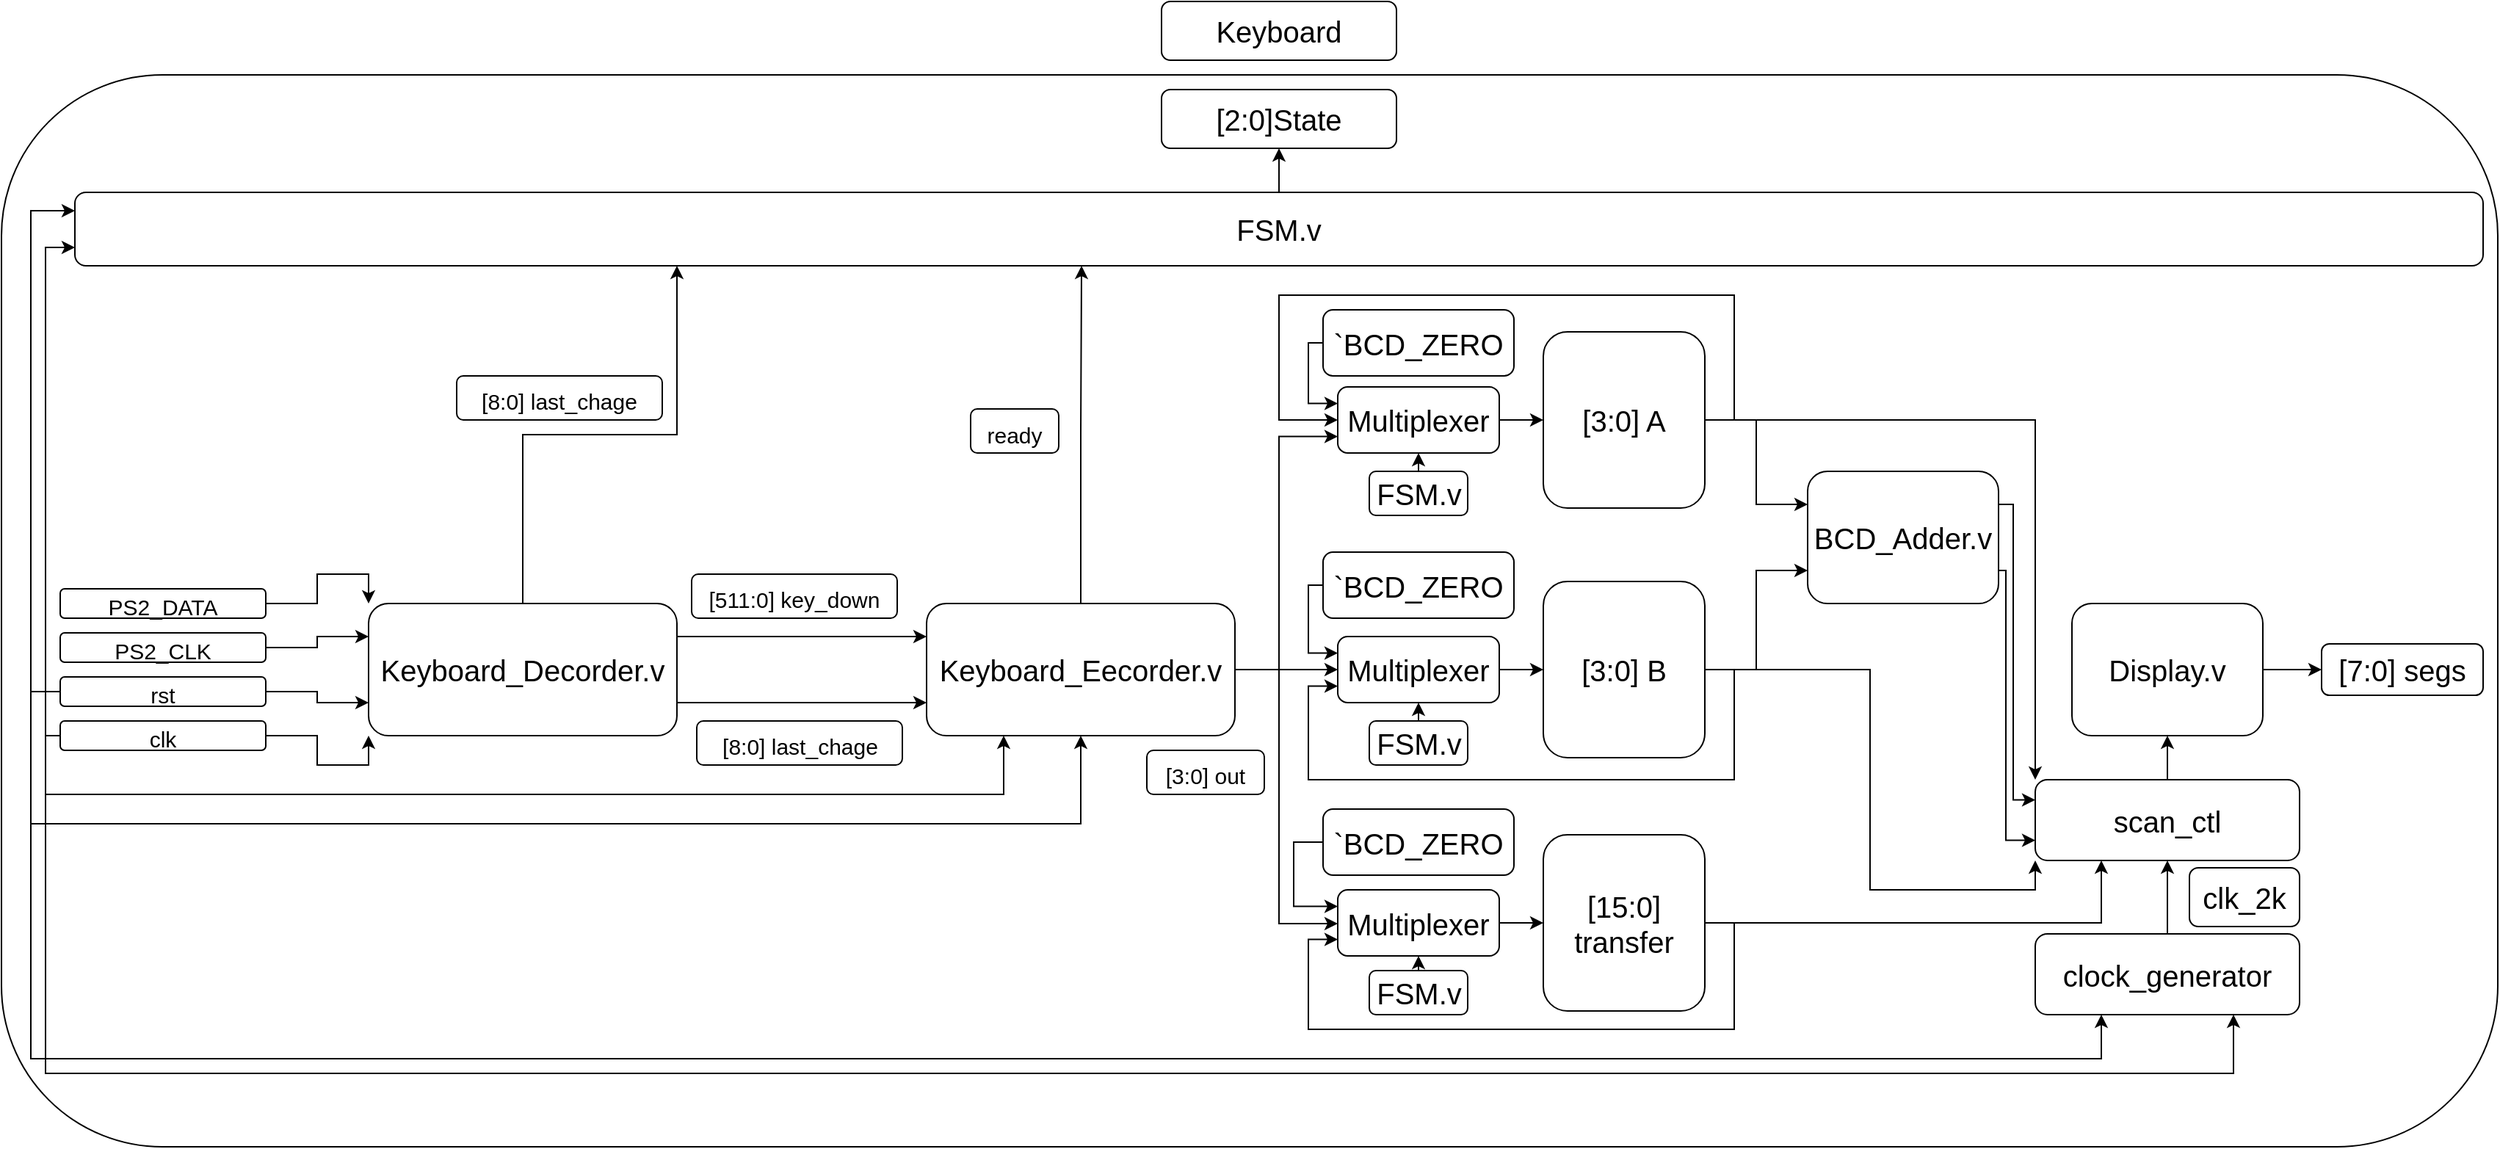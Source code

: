 <mxfile version="18.0.1" type="github">
  <diagram id="o0b56JG1AcnA72oKHUyq" name="Page-1">
    <mxGraphModel dx="1798" dy="1597" grid="1" gridSize="10" guides="1" tooltips="1" connect="1" arrows="1" fold="1" page="1" pageScale="1" pageWidth="827" pageHeight="1169" math="0" shadow="0">
      <root>
        <mxCell id="0" />
        <mxCell id="1" parent="0" />
        <mxCell id="_U27fIDiTF--o4IusmVi-1" value="" style="rounded=1;whiteSpace=wrap;html=1;fontSize=20;" parent="1" vertex="1">
          <mxGeometry x="-130" y="-240" width="1700" height="730" as="geometry" />
        </mxCell>
        <mxCell id="_U27fIDiTF--o4IusmVi-2" style="edgeStyle=orthogonalEdgeStyle;rounded=0;orthogonalLoop=1;jettySize=auto;html=1;exitX=1;exitY=0.25;exitDx=0;exitDy=0;entryX=0;entryY=0.25;entryDx=0;entryDy=0;fontSize=20;" parent="1" source="_U27fIDiTF--o4IusmVi-5" target="_U27fIDiTF--o4IusmVi-9" edge="1">
          <mxGeometry relative="1" as="geometry" />
        </mxCell>
        <mxCell id="_U27fIDiTF--o4IusmVi-3" style="edgeStyle=orthogonalEdgeStyle;rounded=0;orthogonalLoop=1;jettySize=auto;html=1;exitX=1;exitY=0.75;exitDx=0;exitDy=0;entryX=0;entryY=0.75;entryDx=0;entryDy=0;fontSize=20;" parent="1" source="_U27fIDiTF--o4IusmVi-5" target="_U27fIDiTF--o4IusmVi-9" edge="1">
          <mxGeometry relative="1" as="geometry" />
        </mxCell>
        <mxCell id="_U27fIDiTF--o4IusmVi-4" style="edgeStyle=orthogonalEdgeStyle;rounded=0;orthogonalLoop=1;jettySize=auto;html=1;exitX=0.5;exitY=0;exitDx=0;exitDy=0;entryX=0.25;entryY=1;entryDx=0;entryDy=0;fontSize=20;" parent="1" source="_U27fIDiTF--o4IusmVi-5" target="_U27fIDiTF--o4IusmVi-68" edge="1">
          <mxGeometry relative="1" as="geometry" />
        </mxCell>
        <mxCell id="_U27fIDiTF--o4IusmVi-5" value="&lt;font style=&quot;font-size: 20px&quot;&gt;Keyboard_Decorder.v&lt;/font&gt;" style="rounded=1;whiteSpace=wrap;html=1;" parent="1" vertex="1">
          <mxGeometry x="120" y="120" width="210" height="90" as="geometry" />
        </mxCell>
        <mxCell id="_U27fIDiTF--o4IusmVi-6" style="edgeStyle=orthogonalEdgeStyle;rounded=0;orthogonalLoop=1;jettySize=auto;html=1;exitX=1;exitY=0.5;exitDx=0;exitDy=0;entryX=0;entryY=0.75;entryDx=0;entryDy=0;fontSize=20;" parent="1" source="_U27fIDiTF--o4IusmVi-9" target="_U27fIDiTF--o4IusmVi-30" edge="1">
          <mxGeometry relative="1" as="geometry">
            <Array as="points">
              <mxPoint x="740" y="165" />
              <mxPoint x="740" y="6" />
            </Array>
          </mxGeometry>
        </mxCell>
        <mxCell id="_U27fIDiTF--o4IusmVi-7" style="edgeStyle=orthogonalEdgeStyle;rounded=0;orthogonalLoop=1;jettySize=auto;html=1;exitX=1;exitY=0.5;exitDx=0;exitDy=0;entryX=0;entryY=0.5;entryDx=0;entryDy=0;fontSize=20;" parent="1" source="_U27fIDiTF--o4IusmVi-9" target="_U27fIDiTF--o4IusmVi-45" edge="1">
          <mxGeometry relative="1" as="geometry" />
        </mxCell>
        <mxCell id="_U27fIDiTF--o4IusmVi-8" style="edgeStyle=orthogonalEdgeStyle;rounded=0;orthogonalLoop=1;jettySize=auto;html=1;exitX=1;exitY=0.5;exitDx=0;exitDy=0;fontSize=20;entryX=0;entryY=0.5;entryDx=0;entryDy=0;" parent="1" source="_U27fIDiTF--o4IusmVi-9" target="_U27fIDiTF--o4IusmVi-49" edge="1">
          <mxGeometry relative="1" as="geometry">
            <mxPoint x="770" y="300" as="targetPoint" />
            <Array as="points">
              <mxPoint x="740" y="165" />
              <mxPoint x="740" y="338" />
              <mxPoint x="780" y="338" />
            </Array>
          </mxGeometry>
        </mxCell>
        <mxCell id="GoAVf6C0MJKYFuAMc9wp-1" style="edgeStyle=orthogonalEdgeStyle;rounded=0;orthogonalLoop=1;jettySize=auto;html=1;exitX=0.5;exitY=0;exitDx=0;exitDy=0;entryX=0.418;entryY=1;entryDx=0;entryDy=0;entryPerimeter=0;" edge="1" parent="1" source="_U27fIDiTF--o4IusmVi-9" target="_U27fIDiTF--o4IusmVi-68">
          <mxGeometry relative="1" as="geometry" />
        </mxCell>
        <mxCell id="_U27fIDiTF--o4IusmVi-9" value="&lt;span style=&quot;font-size: 20px&quot;&gt;Keyboard_Eecorder.v&lt;/span&gt;" style="whiteSpace=wrap;html=1;rounded=1;" parent="1" vertex="1">
          <mxGeometry x="500" y="120" width="210" height="90" as="geometry" />
        </mxCell>
        <mxCell id="_U27fIDiTF--o4IusmVi-10" value="&lt;font style=&quot;font-size: 15px&quot;&gt;[511:0] key_down&lt;/font&gt;" style="rounded=1;whiteSpace=wrap;html=1;fontSize=20;" parent="1" vertex="1">
          <mxGeometry x="340" y="100" width="140" height="30" as="geometry" />
        </mxCell>
        <mxCell id="_U27fIDiTF--o4IusmVi-11" value="&lt;font style=&quot;font-size: 15px&quot;&gt;[8:0] last_chage&lt;/font&gt;" style="rounded=1;whiteSpace=wrap;html=1;fontSize=20;" parent="1" vertex="1">
          <mxGeometry x="343.5" y="200" width="140" height="30" as="geometry" />
        </mxCell>
        <mxCell id="_U27fIDiTF--o4IusmVi-12" style="edgeStyle=orthogonalEdgeStyle;rounded=0;orthogonalLoop=1;jettySize=auto;html=1;exitX=1;exitY=0.5;exitDx=0;exitDy=0;entryX=0;entryY=0;entryDx=0;entryDy=0;fontSize=15;" parent="1" source="_U27fIDiTF--o4IusmVi-13" target="_U27fIDiTF--o4IusmVi-5" edge="1">
          <mxGeometry relative="1" as="geometry" />
        </mxCell>
        <mxCell id="_U27fIDiTF--o4IusmVi-13" value="&lt;span style=&quot;font-size: 15px&quot;&gt;PS2_DATA&lt;/span&gt;" style="rounded=1;whiteSpace=wrap;html=1;fontSize=20;" parent="1" vertex="1">
          <mxGeometry x="-90" y="110" width="140" height="20" as="geometry" />
        </mxCell>
        <mxCell id="_U27fIDiTF--o4IusmVi-14" style="edgeStyle=orthogonalEdgeStyle;rounded=0;orthogonalLoop=1;jettySize=auto;html=1;exitX=1;exitY=0.5;exitDx=0;exitDy=0;entryX=0;entryY=0.25;entryDx=0;entryDy=0;fontSize=15;" parent="1" source="_U27fIDiTF--o4IusmVi-15" target="_U27fIDiTF--o4IusmVi-5" edge="1">
          <mxGeometry relative="1" as="geometry" />
        </mxCell>
        <mxCell id="_U27fIDiTF--o4IusmVi-15" value="&lt;span style=&quot;font-size: 15px&quot;&gt;PS2_CLK&lt;/span&gt;" style="rounded=1;whiteSpace=wrap;html=1;fontSize=20;" parent="1" vertex="1">
          <mxGeometry x="-90" y="140" width="140" height="20" as="geometry" />
        </mxCell>
        <mxCell id="_U27fIDiTF--o4IusmVi-16" style="edgeStyle=orthogonalEdgeStyle;rounded=0;orthogonalLoop=1;jettySize=auto;html=1;exitX=1;exitY=0.5;exitDx=0;exitDy=0;entryX=0;entryY=0.75;entryDx=0;entryDy=0;fontSize=15;" parent="1" source="_U27fIDiTF--o4IusmVi-20" target="_U27fIDiTF--o4IusmVi-5" edge="1">
          <mxGeometry relative="1" as="geometry" />
        </mxCell>
        <mxCell id="_U27fIDiTF--o4IusmVi-17" style="edgeStyle=orthogonalEdgeStyle;rounded=0;orthogonalLoop=1;jettySize=auto;html=1;exitX=0;exitY=0.5;exitDx=0;exitDy=0;entryX=0.5;entryY=1;entryDx=0;entryDy=0;fontSize=15;" parent="1" source="_U27fIDiTF--o4IusmVi-20" target="_U27fIDiTF--o4IusmVi-9" edge="1">
          <mxGeometry relative="1" as="geometry">
            <Array as="points">
              <mxPoint x="-110" y="180" />
              <mxPoint x="-110" y="270" />
              <mxPoint x="605" y="270" />
            </Array>
          </mxGeometry>
        </mxCell>
        <mxCell id="_U27fIDiTF--o4IusmVi-18" style="edgeStyle=orthogonalEdgeStyle;rounded=0;orthogonalLoop=1;jettySize=auto;html=1;exitX=0;exitY=0.5;exitDx=0;exitDy=0;entryX=0.25;entryY=1;entryDx=0;entryDy=0;fontSize=20;" parent="1" source="_U27fIDiTF--o4IusmVi-20" target="_U27fIDiTF--o4IusmVi-61" edge="1">
          <mxGeometry relative="1" as="geometry">
            <Array as="points">
              <mxPoint x="-110" y="180" />
              <mxPoint x="-110" y="430" />
              <mxPoint x="1300" y="430" />
            </Array>
          </mxGeometry>
        </mxCell>
        <mxCell id="_U27fIDiTF--o4IusmVi-19" style="edgeStyle=orthogonalEdgeStyle;rounded=0;orthogonalLoop=1;jettySize=auto;html=1;exitX=0;exitY=0.5;exitDx=0;exitDy=0;entryX=0;entryY=0.25;entryDx=0;entryDy=0;fontSize=20;" parent="1" source="_U27fIDiTF--o4IusmVi-20" target="_U27fIDiTF--o4IusmVi-68" edge="1">
          <mxGeometry relative="1" as="geometry" />
        </mxCell>
        <mxCell id="_U27fIDiTF--o4IusmVi-20" value="&lt;span style=&quot;font-size: 15px&quot;&gt;rst&lt;/span&gt;" style="rounded=1;whiteSpace=wrap;html=1;fontSize=20;" parent="1" vertex="1">
          <mxGeometry x="-90" y="170" width="140" height="20" as="geometry" />
        </mxCell>
        <mxCell id="_U27fIDiTF--o4IusmVi-21" style="edgeStyle=orthogonalEdgeStyle;rounded=0;orthogonalLoop=1;jettySize=auto;html=1;exitX=1;exitY=0.5;exitDx=0;exitDy=0;entryX=0;entryY=1;entryDx=0;entryDy=0;fontSize=15;" parent="1" source="_U27fIDiTF--o4IusmVi-25" target="_U27fIDiTF--o4IusmVi-5" edge="1">
          <mxGeometry relative="1" as="geometry" />
        </mxCell>
        <mxCell id="_U27fIDiTF--o4IusmVi-22" style="edgeStyle=orthogonalEdgeStyle;rounded=0;orthogonalLoop=1;jettySize=auto;html=1;exitX=0;exitY=0.5;exitDx=0;exitDy=0;entryX=0.25;entryY=1;entryDx=0;entryDy=0;fontSize=15;" parent="1" source="_U27fIDiTF--o4IusmVi-25" target="_U27fIDiTF--o4IusmVi-9" edge="1">
          <mxGeometry relative="1" as="geometry">
            <Array as="points">
              <mxPoint x="-100" y="210" />
              <mxPoint x="-100" y="250" />
              <mxPoint x="553" y="250" />
            </Array>
          </mxGeometry>
        </mxCell>
        <mxCell id="_U27fIDiTF--o4IusmVi-23" style="edgeStyle=orthogonalEdgeStyle;rounded=0;orthogonalLoop=1;jettySize=auto;html=1;exitX=0;exitY=0.5;exitDx=0;exitDy=0;fontSize=20;entryX=0.75;entryY=1;entryDx=0;entryDy=0;" parent="1" source="_U27fIDiTF--o4IusmVi-25" target="_U27fIDiTF--o4IusmVi-61" edge="1">
          <mxGeometry relative="1" as="geometry">
            <mxPoint x="1345" y="723.491" as="targetPoint" />
            <Array as="points">
              <mxPoint x="-100" y="210" />
              <mxPoint x="-100" y="440" />
              <mxPoint x="1390" y="440" />
            </Array>
          </mxGeometry>
        </mxCell>
        <mxCell id="_U27fIDiTF--o4IusmVi-24" style="edgeStyle=orthogonalEdgeStyle;rounded=0;orthogonalLoop=1;jettySize=auto;html=1;exitX=0;exitY=0.5;exitDx=0;exitDy=0;entryX=0;entryY=0.75;entryDx=0;entryDy=0;fontSize=20;" parent="1" source="_U27fIDiTF--o4IusmVi-25" target="_U27fIDiTF--o4IusmVi-68" edge="1">
          <mxGeometry relative="1" as="geometry">
            <Array as="points">
              <mxPoint x="-100" y="210" />
              <mxPoint x="-100" y="-122" />
            </Array>
          </mxGeometry>
        </mxCell>
        <mxCell id="_U27fIDiTF--o4IusmVi-25" value="&lt;span style=&quot;font-size: 15px&quot;&gt;clk&lt;/span&gt;" style="rounded=1;whiteSpace=wrap;html=1;fontSize=20;" parent="1" vertex="1">
          <mxGeometry x="-90" y="200" width="140" height="20" as="geometry" />
        </mxCell>
        <mxCell id="_U27fIDiTF--o4IusmVi-26" value="" style="edgeStyle=orthogonalEdgeStyle;rounded=0;orthogonalLoop=1;jettySize=auto;html=1;fontSize=20;" parent="1" source="_U27fIDiTF--o4IusmVi-27" target="_U27fIDiTF--o4IusmVi-28" edge="1">
          <mxGeometry relative="1" as="geometry" />
        </mxCell>
        <mxCell id="_U27fIDiTF--o4IusmVi-27" value="&lt;font style=&quot;font-size: 20px&quot;&gt;Display.v&lt;/font&gt;" style="whiteSpace=wrap;html=1;rounded=1;" parent="1" vertex="1">
          <mxGeometry x="1280" y="120" width="130" height="90" as="geometry" />
        </mxCell>
        <mxCell id="_U27fIDiTF--o4IusmVi-28" value="&lt;font style=&quot;font-size: 20px&quot;&gt;[7:0] segs&lt;/font&gt;" style="whiteSpace=wrap;html=1;rounded=1;" parent="1" vertex="1">
          <mxGeometry x="1450" y="147.5" width="110" height="35" as="geometry" />
        </mxCell>
        <mxCell id="_U27fIDiTF--o4IusmVi-29" style="edgeStyle=orthogonalEdgeStyle;rounded=0;orthogonalLoop=1;jettySize=auto;html=1;exitX=1;exitY=0.5;exitDx=0;exitDy=0;entryX=0;entryY=0.5;entryDx=0;entryDy=0;fontSize=20;" parent="1" source="_U27fIDiTF--o4IusmVi-30" target="_U27fIDiTF--o4IusmVi-34" edge="1">
          <mxGeometry relative="1" as="geometry" />
        </mxCell>
        <mxCell id="_U27fIDiTF--o4IusmVi-30" value="Multiplexer" style="rounded=1;whiteSpace=wrap;html=1;fontSize=20;" parent="1" vertex="1">
          <mxGeometry x="780" y="-27.5" width="110" height="45" as="geometry" />
        </mxCell>
        <mxCell id="_U27fIDiTF--o4IusmVi-31" style="edgeStyle=orthogonalEdgeStyle;rounded=0;orthogonalLoop=1;jettySize=auto;html=1;exitX=1;exitY=0.5;exitDx=0;exitDy=0;entryX=0;entryY=0.5;entryDx=0;entryDy=0;fontSize=20;" parent="1" source="_U27fIDiTF--o4IusmVi-34" target="_U27fIDiTF--o4IusmVi-30" edge="1">
          <mxGeometry relative="1" as="geometry">
            <Array as="points">
              <mxPoint x="1050" y="-5" />
              <mxPoint x="1050" y="-90" />
              <mxPoint x="740" y="-90" />
              <mxPoint x="740" y="-5" />
            </Array>
          </mxGeometry>
        </mxCell>
        <mxCell id="_U27fIDiTF--o4IusmVi-32" style="edgeStyle=orthogonalEdgeStyle;rounded=0;orthogonalLoop=1;jettySize=auto;html=1;exitX=1;exitY=0.5;exitDx=0;exitDy=0;entryX=0;entryY=0.25;entryDx=0;entryDy=0;fontSize=20;" parent="1" source="_U27fIDiTF--o4IusmVi-34" target="_U27fIDiTF--o4IusmVi-59" edge="1">
          <mxGeometry relative="1" as="geometry" />
        </mxCell>
        <mxCell id="_U27fIDiTF--o4IusmVi-33" style="edgeStyle=orthogonalEdgeStyle;rounded=0;orthogonalLoop=1;jettySize=auto;html=1;exitX=1;exitY=0.5;exitDx=0;exitDy=0;entryX=0;entryY=0;entryDx=0;entryDy=0;fontSize=20;" parent="1" source="_U27fIDiTF--o4IusmVi-34" target="_U27fIDiTF--o4IusmVi-64" edge="1">
          <mxGeometry relative="1" as="geometry" />
        </mxCell>
        <mxCell id="_U27fIDiTF--o4IusmVi-34" value="[3:0] A" style="rounded=1;whiteSpace=wrap;html=1;fontSize=20;" parent="1" vertex="1">
          <mxGeometry x="920" y="-65" width="110" height="120" as="geometry" />
        </mxCell>
        <mxCell id="_U27fIDiTF--o4IusmVi-35" style="edgeStyle=orthogonalEdgeStyle;rounded=0;orthogonalLoop=1;jettySize=auto;html=1;exitX=1;exitY=0.5;exitDx=0;exitDy=0;entryX=0;entryY=0.75;entryDx=0;entryDy=0;fontSize=20;" parent="1" source="_U27fIDiTF--o4IusmVi-38" target="_U27fIDiTF--o4IusmVi-45" edge="1">
          <mxGeometry relative="1" as="geometry">
            <Array as="points">
              <mxPoint x="1050" y="165" />
              <mxPoint x="1050" y="240" />
              <mxPoint x="760" y="240" />
              <mxPoint x="760" y="176" />
            </Array>
          </mxGeometry>
        </mxCell>
        <mxCell id="_U27fIDiTF--o4IusmVi-36" style="edgeStyle=orthogonalEdgeStyle;rounded=0;orthogonalLoop=1;jettySize=auto;html=1;exitX=1;exitY=0.5;exitDx=0;exitDy=0;entryX=0;entryY=0.75;entryDx=0;entryDy=0;fontSize=20;" parent="1" source="_U27fIDiTF--o4IusmVi-38" target="_U27fIDiTF--o4IusmVi-59" edge="1">
          <mxGeometry relative="1" as="geometry" />
        </mxCell>
        <mxCell id="_U27fIDiTF--o4IusmVi-37" style="edgeStyle=orthogonalEdgeStyle;rounded=0;orthogonalLoop=1;jettySize=auto;html=1;exitX=1;exitY=0.5;exitDx=0;exitDy=0;entryX=0;entryY=1;entryDx=0;entryDy=0;fontSize=20;" parent="1" source="_U27fIDiTF--o4IusmVi-38" target="_U27fIDiTF--o4IusmVi-64" edge="1">
          <mxGeometry relative="1" as="geometry" />
        </mxCell>
        <mxCell id="_U27fIDiTF--o4IusmVi-38" value="[3:0] B" style="rounded=1;whiteSpace=wrap;html=1;fontSize=20;" parent="1" vertex="1">
          <mxGeometry x="920" y="105" width="110" height="120" as="geometry" />
        </mxCell>
        <mxCell id="_U27fIDiTF--o4IusmVi-39" style="edgeStyle=orthogonalEdgeStyle;rounded=0;orthogonalLoop=1;jettySize=auto;html=1;exitX=1;exitY=0.5;exitDx=0;exitDy=0;fontSize=20;entryX=0;entryY=0.75;entryDx=0;entryDy=0;" parent="1" source="_U27fIDiTF--o4IusmVi-41" target="_U27fIDiTF--o4IusmVi-49" edge="1">
          <mxGeometry relative="1" as="geometry">
            <mxPoint x="760" y="370" as="targetPoint" />
            <Array as="points">
              <mxPoint x="1050" y="337" />
              <mxPoint x="1050" y="410" />
              <mxPoint x="760" y="410" />
              <mxPoint x="760" y="349" />
            </Array>
          </mxGeometry>
        </mxCell>
        <mxCell id="_U27fIDiTF--o4IusmVi-40" style="edgeStyle=orthogonalEdgeStyle;rounded=0;orthogonalLoop=1;jettySize=auto;html=1;exitX=1;exitY=0.5;exitDx=0;exitDy=0;entryX=0.25;entryY=1;entryDx=0;entryDy=0;fontSize=20;" parent="1" source="_U27fIDiTF--o4IusmVi-41" target="_U27fIDiTF--o4IusmVi-64" edge="1">
          <mxGeometry relative="1" as="geometry" />
        </mxCell>
        <mxCell id="_U27fIDiTF--o4IusmVi-41" value="[15:0] transfer" style="rounded=1;whiteSpace=wrap;html=1;fontSize=20;" parent="1" vertex="1">
          <mxGeometry x="920" y="277.5" width="110" height="120" as="geometry" />
        </mxCell>
        <mxCell id="_U27fIDiTF--o4IusmVi-42" style="edgeStyle=orthogonalEdgeStyle;rounded=0;orthogonalLoop=1;jettySize=auto;html=1;exitX=1;exitY=0.5;exitDx=0;exitDy=0;entryX=0;entryY=0.25;entryDx=0;entryDy=0;fontSize=20;" parent="1" source="_U27fIDiTF--o4IusmVi-43" target="_U27fIDiTF--o4IusmVi-30" edge="1">
          <mxGeometry relative="1" as="geometry">
            <Array as="points">
              <mxPoint x="760" y="-57" />
              <mxPoint x="760" y="-16" />
            </Array>
          </mxGeometry>
        </mxCell>
        <mxCell id="_U27fIDiTF--o4IusmVi-43" value="`BCD_ZERO" style="rounded=1;whiteSpace=wrap;html=1;fontSize=20;" parent="1" vertex="1">
          <mxGeometry x="770" y="-80" width="130" height="45" as="geometry" />
        </mxCell>
        <mxCell id="_U27fIDiTF--o4IusmVi-44" style="edgeStyle=orthogonalEdgeStyle;rounded=0;orthogonalLoop=1;jettySize=auto;html=1;exitX=1;exitY=0.5;exitDx=0;exitDy=0;entryX=0;entryY=0.5;entryDx=0;entryDy=0;fontSize=20;" parent="1" source="_U27fIDiTF--o4IusmVi-45" target="_U27fIDiTF--o4IusmVi-38" edge="1">
          <mxGeometry relative="1" as="geometry" />
        </mxCell>
        <mxCell id="_U27fIDiTF--o4IusmVi-45" value="Multiplexer" style="rounded=1;whiteSpace=wrap;html=1;fontSize=20;" parent="1" vertex="1">
          <mxGeometry x="780" y="142.5" width="110" height="45" as="geometry" />
        </mxCell>
        <mxCell id="_U27fIDiTF--o4IusmVi-46" style="edgeStyle=orthogonalEdgeStyle;rounded=0;orthogonalLoop=1;jettySize=auto;html=1;exitX=0;exitY=0.5;exitDx=0;exitDy=0;entryX=0;entryY=0.25;entryDx=0;entryDy=0;fontSize=20;" parent="1" source="_U27fIDiTF--o4IusmVi-47" target="_U27fIDiTF--o4IusmVi-45" edge="1">
          <mxGeometry relative="1" as="geometry">
            <Array as="points">
              <mxPoint x="760" y="107" />
              <mxPoint x="760" y="154" />
            </Array>
          </mxGeometry>
        </mxCell>
        <mxCell id="_U27fIDiTF--o4IusmVi-47" value="`BCD_ZERO" style="rounded=1;whiteSpace=wrap;html=1;fontSize=20;" parent="1" vertex="1">
          <mxGeometry x="770" y="85" width="130" height="45" as="geometry" />
        </mxCell>
        <mxCell id="_U27fIDiTF--o4IusmVi-48" value="" style="edgeStyle=orthogonalEdgeStyle;rounded=0;orthogonalLoop=1;jettySize=auto;html=1;fontSize=20;" parent="1" source="_U27fIDiTF--o4IusmVi-49" target="_U27fIDiTF--o4IusmVi-41" edge="1">
          <mxGeometry relative="1" as="geometry" />
        </mxCell>
        <mxCell id="_U27fIDiTF--o4IusmVi-49" value="Multiplexer" style="rounded=1;whiteSpace=wrap;html=1;fontSize=20;" parent="1" vertex="1">
          <mxGeometry x="780" y="315" width="110" height="45" as="geometry" />
        </mxCell>
        <mxCell id="_U27fIDiTF--o4IusmVi-50" style="edgeStyle=orthogonalEdgeStyle;rounded=0;orthogonalLoop=1;jettySize=auto;html=1;exitX=0;exitY=0.5;exitDx=0;exitDy=0;entryX=0;entryY=0.25;entryDx=0;entryDy=0;fontSize=20;" parent="1" source="_U27fIDiTF--o4IusmVi-51" target="_U27fIDiTF--o4IusmVi-49" edge="1">
          <mxGeometry relative="1" as="geometry" />
        </mxCell>
        <mxCell id="_U27fIDiTF--o4IusmVi-51" value="`BCD_ZERO" style="rounded=1;whiteSpace=wrap;html=1;fontSize=20;" parent="1" vertex="1">
          <mxGeometry x="770" y="260" width="130" height="45" as="geometry" />
        </mxCell>
        <mxCell id="_U27fIDiTF--o4IusmVi-52" style="edgeStyle=orthogonalEdgeStyle;rounded=0;orthogonalLoop=1;jettySize=auto;html=1;exitX=0.5;exitY=0;exitDx=0;exitDy=0;entryX=0.5;entryY=1;entryDx=0;entryDy=0;fontSize=20;" parent="1" source="_U27fIDiTF--o4IusmVi-53" target="_U27fIDiTF--o4IusmVi-49" edge="1">
          <mxGeometry relative="1" as="geometry" />
        </mxCell>
        <mxCell id="_U27fIDiTF--o4IusmVi-53" value="&lt;font style=&quot;font-size: 20px&quot;&gt;FSM.v&lt;/font&gt;" style="rounded=1;whiteSpace=wrap;html=1;" parent="1" vertex="1">
          <mxGeometry x="801.5" y="370" width="67" height="30" as="geometry" />
        </mxCell>
        <mxCell id="_U27fIDiTF--o4IusmVi-54" style="edgeStyle=orthogonalEdgeStyle;rounded=0;orthogonalLoop=1;jettySize=auto;html=1;exitX=0.5;exitY=0;exitDx=0;exitDy=0;entryX=0.5;entryY=1;entryDx=0;entryDy=0;fontSize=20;" parent="1" source="_U27fIDiTF--o4IusmVi-55" target="_U27fIDiTF--o4IusmVi-45" edge="1">
          <mxGeometry relative="1" as="geometry" />
        </mxCell>
        <mxCell id="_U27fIDiTF--o4IusmVi-55" value="&lt;font style=&quot;font-size: 20px&quot;&gt;FSM.v&lt;/font&gt;" style="rounded=1;whiteSpace=wrap;html=1;" parent="1" vertex="1">
          <mxGeometry x="801.5" y="200" width="67" height="30" as="geometry" />
        </mxCell>
        <mxCell id="_U27fIDiTF--o4IusmVi-56" style="edgeStyle=orthogonalEdgeStyle;rounded=0;orthogonalLoop=1;jettySize=auto;html=1;exitX=0.5;exitY=0;exitDx=0;exitDy=0;entryX=0.5;entryY=1;entryDx=0;entryDy=0;fontSize=20;" parent="1" source="_U27fIDiTF--o4IusmVi-57" target="_U27fIDiTF--o4IusmVi-30" edge="1">
          <mxGeometry relative="1" as="geometry" />
        </mxCell>
        <mxCell id="_U27fIDiTF--o4IusmVi-57" value="&lt;font style=&quot;font-size: 20px&quot;&gt;FSM.v&lt;/font&gt;" style="rounded=1;whiteSpace=wrap;html=1;" parent="1" vertex="1">
          <mxGeometry x="801.5" y="30" width="67" height="30" as="geometry" />
        </mxCell>
        <mxCell id="_U27fIDiTF--o4IusmVi-74" style="edgeStyle=orthogonalEdgeStyle;rounded=0;orthogonalLoop=1;jettySize=auto;html=1;exitX=1;exitY=0.75;exitDx=0;exitDy=0;entryX=0;entryY=0.75;entryDx=0;entryDy=0;" parent="1" source="_U27fIDiTF--o4IusmVi-59" target="_U27fIDiTF--o4IusmVi-64" edge="1">
          <mxGeometry relative="1" as="geometry">
            <Array as="points">
              <mxPoint x="1235" y="97" />
              <mxPoint x="1235" y="281" />
            </Array>
          </mxGeometry>
        </mxCell>
        <mxCell id="_U27fIDiTF--o4IusmVi-75" style="edgeStyle=orthogonalEdgeStyle;rounded=0;orthogonalLoop=1;jettySize=auto;html=1;exitX=1;exitY=0.25;exitDx=0;exitDy=0;entryX=0;entryY=0.25;entryDx=0;entryDy=0;" parent="1" source="_U27fIDiTF--o4IusmVi-59" target="_U27fIDiTF--o4IusmVi-64" edge="1">
          <mxGeometry relative="1" as="geometry">
            <Array as="points">
              <mxPoint x="1240" y="53" />
              <mxPoint x="1240" y="254" />
            </Array>
          </mxGeometry>
        </mxCell>
        <mxCell id="_U27fIDiTF--o4IusmVi-59" value="&lt;font style=&quot;font-size: 20px&quot;&gt;BCD_Adder.v&lt;/font&gt;" style="whiteSpace=wrap;html=1;rounded=1;" parent="1" vertex="1">
          <mxGeometry x="1100" y="30" width="130" height="90" as="geometry" />
        </mxCell>
        <mxCell id="_U27fIDiTF--o4IusmVi-60" value="" style="edgeStyle=orthogonalEdgeStyle;rounded=0;orthogonalLoop=1;jettySize=auto;html=1;fontSize=20;" parent="1" source="_U27fIDiTF--o4IusmVi-61" target="_U27fIDiTF--o4IusmVi-64" edge="1">
          <mxGeometry relative="1" as="geometry" />
        </mxCell>
        <mxCell id="_U27fIDiTF--o4IusmVi-61" value="&lt;font style=&quot;font-size: 20px&quot;&gt;clock_generator&lt;/font&gt;" style="whiteSpace=wrap;html=1;rounded=1;" parent="1" vertex="1">
          <mxGeometry x="1255" y="345" width="180" height="55" as="geometry" />
        </mxCell>
        <mxCell id="_U27fIDiTF--o4IusmVi-62" value="&lt;span style=&quot;font-size: 20px&quot;&gt;clk_2k&lt;/span&gt;" style="whiteSpace=wrap;html=1;rounded=1;" parent="1" vertex="1">
          <mxGeometry x="1360" y="300" width="75" height="40" as="geometry" />
        </mxCell>
        <mxCell id="_U27fIDiTF--o4IusmVi-63" value="" style="edgeStyle=orthogonalEdgeStyle;rounded=0;orthogonalLoop=1;jettySize=auto;html=1;fontSize=20;" parent="1" source="_U27fIDiTF--o4IusmVi-64" target="_U27fIDiTF--o4IusmVi-27" edge="1">
          <mxGeometry relative="1" as="geometry" />
        </mxCell>
        <mxCell id="_U27fIDiTF--o4IusmVi-64" value="&lt;font style=&quot;font-size: 20px&quot;&gt;scan_ctl&lt;br&gt;&lt;/font&gt;" style="whiteSpace=wrap;html=1;rounded=1;" parent="1" vertex="1">
          <mxGeometry x="1255" y="240" width="180" height="55" as="geometry" />
        </mxCell>
        <mxCell id="_U27fIDiTF--o4IusmVi-65" value="&lt;font style=&quot;font-size: 15px&quot;&gt;[3:0] out&lt;/font&gt;" style="rounded=1;whiteSpace=wrap;html=1;fontSize=20;" parent="1" vertex="1">
          <mxGeometry x="650" y="220" width="80" height="30" as="geometry" />
        </mxCell>
        <mxCell id="_U27fIDiTF--o4IusmVi-66" value="" style="edgeStyle=orthogonalEdgeStyle;rounded=0;orthogonalLoop=1;jettySize=auto;html=1;fontSize=20;" parent="1" source="_U27fIDiTF--o4IusmVi-68" target="_U27fIDiTF--o4IusmVi-69" edge="1">
          <mxGeometry relative="1" as="geometry" />
        </mxCell>
        <mxCell id="_U27fIDiTF--o4IusmVi-68" value="&lt;span style=&quot;font-size: 20px&quot;&gt;FSM.v&lt;/span&gt;" style="whiteSpace=wrap;html=1;rounded=1;" parent="1" vertex="1">
          <mxGeometry x="-80" y="-160" width="1640" height="50" as="geometry" />
        </mxCell>
        <mxCell id="_U27fIDiTF--o4IusmVi-69" value="&lt;font style=&quot;font-size: 20px&quot;&gt;[2:0]State&lt;/font&gt;" style="whiteSpace=wrap;html=1;rounded=1;" parent="1" vertex="1">
          <mxGeometry x="660" y="-230" width="160" height="40" as="geometry" />
        </mxCell>
        <mxCell id="_U27fIDiTF--o4IusmVi-70" value="&lt;span style=&quot;font-size: 15px&quot;&gt;ready&lt;/span&gt;" style="rounded=1;whiteSpace=wrap;html=1;fontSize=20;" parent="1" vertex="1">
          <mxGeometry x="530" y="-12.5" width="60" height="30" as="geometry" />
        </mxCell>
        <mxCell id="_U27fIDiTF--o4IusmVi-71" value="&lt;font style=&quot;font-size: 15px&quot;&gt;[8:0] last_chage&lt;/font&gt;" style="rounded=1;whiteSpace=wrap;html=1;fontSize=20;" parent="1" vertex="1">
          <mxGeometry x="180" y="-35" width="140" height="30" as="geometry" />
        </mxCell>
        <mxCell id="_U27fIDiTF--o4IusmVi-72" value="&lt;font style=&quot;font-size: 20px&quot;&gt;Keyboard&lt;/font&gt;" style="whiteSpace=wrap;html=1;rounded=1;" parent="1" vertex="1">
          <mxGeometry x="660" y="-290" width="160" height="40" as="geometry" />
        </mxCell>
      </root>
    </mxGraphModel>
  </diagram>
</mxfile>
